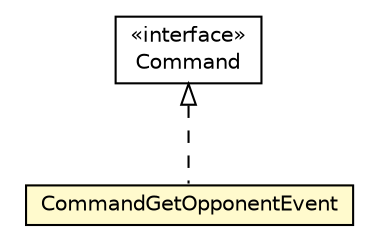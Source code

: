 #!/usr/local/bin/dot
#
# Class diagram 
# Generated by UMLGraph version 5.1 (http://www.umlgraph.org/)
#

digraph G {
	edge [fontname="Helvetica",fontsize=10,labelfontname="Helvetica",labelfontsize=10];
	node [fontname="Helvetica",fontsize=10,shape=plaintext];
	nodesep=0.25;
	ranksep=0.5;
	// edu.proz.checkers.server.controller.Command
	c2967 [label=<<table title="edu.proz.checkers.server.controller.Command" border="0" cellborder="1" cellspacing="0" cellpadding="2" port="p" href="./Command.html">
		<tr><td><table border="0" cellspacing="0" cellpadding="1">
<tr><td align="center" balign="center"> &#171;interface&#187; </td></tr>
<tr><td align="center" balign="center"> Command </td></tr>
		</table></td></tr>
		</table>>, fontname="Helvetica", fontcolor="black", fontsize=10.0];
	// edu.proz.checkers.server.controller.SessionController.CommandGetOpponentEvent
	c2972 [label=<<table title="edu.proz.checkers.server.controller.SessionController.CommandGetOpponentEvent" border="0" cellborder="1" cellspacing="0" cellpadding="2" port="p" bgcolor="lemonChiffon" href="./SessionController.CommandGetOpponentEvent.html">
		<tr><td><table border="0" cellspacing="0" cellpadding="1">
<tr><td align="center" balign="center"> CommandGetOpponentEvent </td></tr>
		</table></td></tr>
		</table>>, fontname="Helvetica", fontcolor="black", fontsize=10.0];
	//edu.proz.checkers.server.controller.SessionController.CommandGetOpponentEvent implements edu.proz.checkers.server.controller.Command
	c2967:p -> c2972:p [dir=back,arrowtail=empty,style=dashed];
}

